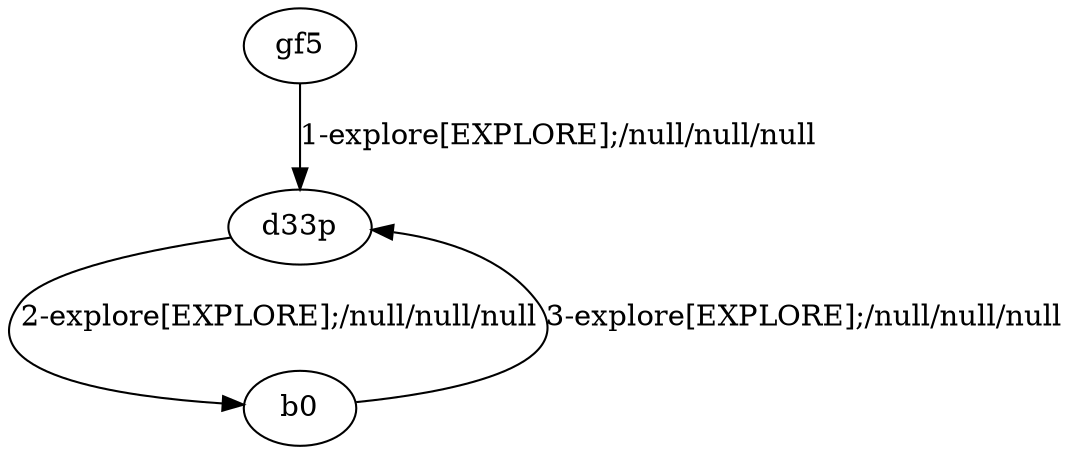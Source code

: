 # Total number of goals covered by this test: 1
# b0 --> d33p

digraph g {
"gf5" -> "d33p" [label = "1-explore[EXPLORE];/null/null/null"];
"d33p" -> "b0" [label = "2-explore[EXPLORE];/null/null/null"];
"b0" -> "d33p" [label = "3-explore[EXPLORE];/null/null/null"];
}